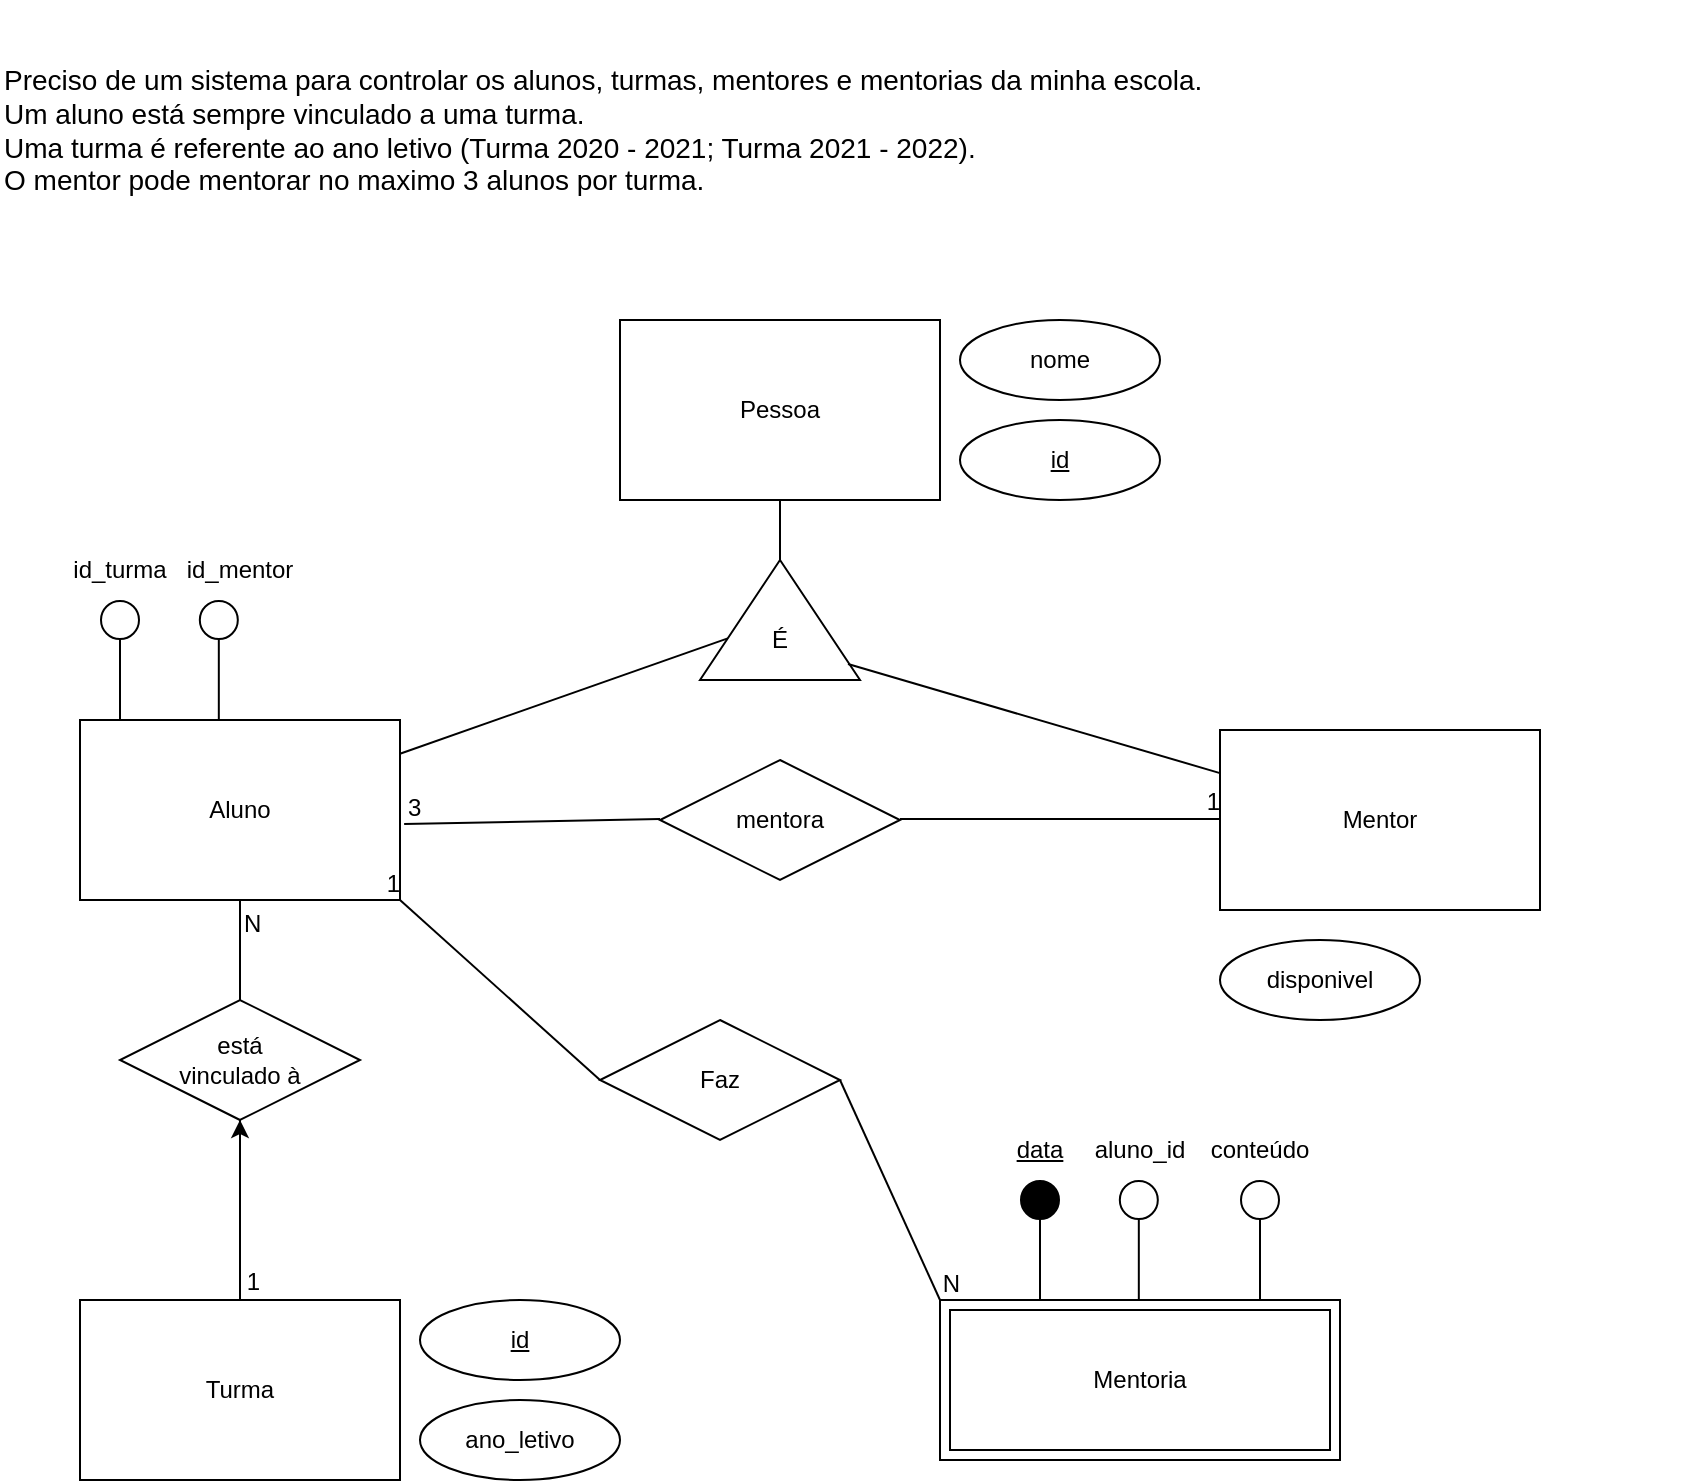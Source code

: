<mxfile version="14.5.9" type="github"><diagram id="DFs7KdWJiQCUr092RV4H" name="Page-2"><mxGraphModel dx="1136" dy="644" grid="1" gridSize="10" guides="1" tooltips="1" connect="1" arrows="1" fold="1" page="1" pageScale="1" pageWidth="827" pageHeight="1169" math="0" shadow="0"><root><mxCell id="0"/><mxCell id="1" parent="0"/><mxCell id="Z3gJZl96Js9K3rxOOWTj-1" value="&lt;div&gt;Aluno&lt;/div&gt;" style="whiteSpace=wrap;html=1;align=center;" vertex="1" parent="1"><mxGeometry x="460" y="490" width="160" height="90" as="geometry"/></mxCell><mxCell id="Z3gJZl96Js9K3rxOOWTj-2" value="Mentor" style="whiteSpace=wrap;html=1;align=center;" vertex="1" parent="1"><mxGeometry x="1030" y="495" width="160" height="90" as="geometry"/></mxCell><mxCell id="Z3gJZl96Js9K3rxOOWTj-3" value="" style="edgeStyle=orthogonalEdgeStyle;rounded=0;orthogonalLoop=1;jettySize=auto;html=1;" edge="1" parent="1" source="Z3gJZl96Js9K3rxOOWTj-4" target="Z3gJZl96Js9K3rxOOWTj-5"><mxGeometry relative="1" as="geometry"/></mxCell><mxCell id="Z3gJZl96Js9K3rxOOWTj-4" value="Turma" style="whiteSpace=wrap;html=1;align=center;" vertex="1" parent="1"><mxGeometry x="460" y="780" width="160" height="90" as="geometry"/></mxCell><mxCell id="Z3gJZl96Js9K3rxOOWTj-5" value="&lt;div&gt;está &lt;br&gt;&lt;/div&gt;&lt;div&gt;vinculado à&lt;/div&gt;" style="shape=rhombus;perimeter=rhombusPerimeter;whiteSpace=wrap;html=1;align=center;fillColor=#FFFFFF;direction=west;" vertex="1" parent="1"><mxGeometry x="480" y="630" width="120" height="60" as="geometry"/></mxCell><mxCell id="Z3gJZl96Js9K3rxOOWTj-6" value="" style="endArrow=none;html=1;rounded=0;startArrow=none;startFill=0;endFill=0;" edge="1" parent="1" source="Z3gJZl96Js9K3rxOOWTj-5" target="Z3gJZl96Js9K3rxOOWTj-4"><mxGeometry relative="1" as="geometry"><mxPoint x="540" y="220" as="sourcePoint"/><mxPoint x="730" y="220" as="targetPoint"/><Array as="points"><mxPoint x="540" y="720"/></Array></mxGeometry></mxCell><mxCell id="Z3gJZl96Js9K3rxOOWTj-7" value="1" style="resizable=0;html=1;align=right;verticalAlign=bottom;" connectable="0" vertex="1" parent="Z3gJZl96Js9K3rxOOWTj-6"><mxGeometry x="1" relative="1" as="geometry"><mxPoint x="10" y="-0.34" as="offset"/></mxGeometry></mxCell><mxCell id="Z3gJZl96Js9K3rxOOWTj-8" value="" style="endArrow=none;html=1;rounded=0;entryX=0.5;entryY=1;entryDx=0;entryDy=0;" edge="1" parent="1" source="Z3gJZl96Js9K3rxOOWTj-1" target="Z3gJZl96Js9K3rxOOWTj-5"><mxGeometry relative="1" as="geometry"><mxPoint x="730" y="490" as="sourcePoint"/><mxPoint x="890" y="490" as="targetPoint"/></mxGeometry></mxCell><mxCell id="Z3gJZl96Js9K3rxOOWTj-9" value="N" style="resizable=0;html=1;align=left;verticalAlign=bottom;" connectable="0" vertex="1" parent="Z3gJZl96Js9K3rxOOWTj-8"><mxGeometry x="-1" relative="1" as="geometry"><mxPoint y="20" as="offset"/></mxGeometry></mxCell><mxCell id="Z3gJZl96Js9K3rxOOWTj-10" value="mentora" style="shape=rhombus;perimeter=rhombusPerimeter;whiteSpace=wrap;html=1;align=center;fillColor=#FFFFFF;" vertex="1" parent="1"><mxGeometry x="750" y="510" width="120" height="60" as="geometry"/></mxCell><mxCell id="Z3gJZl96Js9K3rxOOWTj-11" value="" style="endArrow=none;html=1;rounded=0;" edge="1" parent="1"><mxGeometry relative="1" as="geometry"><mxPoint x="870" y="539.5" as="sourcePoint"/><mxPoint x="1030" y="539.5" as="targetPoint"/></mxGeometry></mxCell><mxCell id="Z3gJZl96Js9K3rxOOWTj-12" value="1" style="resizable=0;html=1;align=right;verticalAlign=bottom;" connectable="0" vertex="1" parent="Z3gJZl96Js9K3rxOOWTj-11"><mxGeometry x="1" relative="1" as="geometry"/></mxCell><mxCell id="Z3gJZl96Js9K3rxOOWTj-13" value="" style="endArrow=none;html=1;rounded=0;exitX=1.013;exitY=0.578;exitDx=0;exitDy=0;exitPerimeter=0;" edge="1" parent="1" source="Z3gJZl96Js9K3rxOOWTj-1"><mxGeometry relative="1" as="geometry"><mxPoint x="624" y="539.5" as="sourcePoint"/><mxPoint x="750" y="539.5" as="targetPoint"/></mxGeometry></mxCell><mxCell id="Z3gJZl96Js9K3rxOOWTj-14" value="3" style="resizable=0;html=1;align=left;verticalAlign=bottom;" connectable="0" vertex="1" parent="Z3gJZl96Js9K3rxOOWTj-13"><mxGeometry x="-1" relative="1" as="geometry"/></mxCell><mxCell id="Z3gJZl96Js9K3rxOOWTj-15" value="" style="resizable=0;html=1;align=right;verticalAlign=bottom;" connectable="0" vertex="1" parent="Z3gJZl96Js9K3rxOOWTj-13"><mxGeometry x="1" relative="1" as="geometry"/></mxCell><mxCell id="Z3gJZl96Js9K3rxOOWTj-16" value="&lt;u&gt;id&lt;/u&gt;" style="ellipse;whiteSpace=wrap;html=1;align=center;fillColor=#FFFFFF;" vertex="1" parent="1"><mxGeometry x="630" y="780" width="100" height="40" as="geometry"/></mxCell><mxCell id="Z3gJZl96Js9K3rxOOWTj-17" value="ano_letivo" style="ellipse;whiteSpace=wrap;html=1;align=center;fillColor=#FFFFFF;" vertex="1" parent="1"><mxGeometry x="630" y="830" width="100" height="40" as="geometry"/></mxCell><mxCell id="Z3gJZl96Js9K3rxOOWTj-18" value="&lt;u&gt;id&lt;/u&gt;" style="ellipse;whiteSpace=wrap;html=1;align=center;fillColor=#FFFFFF;" vertex="1" parent="1"><mxGeometry x="900" y="340" width="100" height="40" as="geometry"/></mxCell><mxCell id="Z3gJZl96Js9K3rxOOWTj-19" value="nome" style="ellipse;whiteSpace=wrap;html=1;align=center;fillColor=#FFFFFF;" vertex="1" parent="1"><mxGeometry x="900" y="290" width="100" height="40" as="geometry"/></mxCell><mxCell id="Z3gJZl96Js9K3rxOOWTj-20" value="disponivel" style="ellipse;whiteSpace=wrap;html=1;align=center;fillColor=#FFFFFF;" vertex="1" parent="1"><mxGeometry x="1030" y="600" width="100" height="40" as="geometry"/></mxCell><mxCell id="Z3gJZl96Js9K3rxOOWTj-21" value="Pessoa" style="whiteSpace=wrap;html=1;align=center;" vertex="1" parent="1"><mxGeometry x="730" y="290" width="160" height="90" as="geometry"/></mxCell><mxCell id="Z3gJZl96Js9K3rxOOWTj-22" value="" style="triangle;whiteSpace=wrap;html=1;fillColor=#FFFFFF;rotation=-90;" vertex="1" parent="1"><mxGeometry x="780" y="400" width="60" height="80" as="geometry"/></mxCell><mxCell id="Z3gJZl96Js9K3rxOOWTj-23" value="&lt;div&gt;É&lt;/div&gt;" style="text;html=1;strokeColor=none;fillColor=none;align=center;verticalAlign=middle;whiteSpace=wrap;rounded=0;" vertex="1" parent="1"><mxGeometry x="790" y="440" width="40" height="20" as="geometry"/></mxCell><mxCell id="Z3gJZl96Js9K3rxOOWTj-24" value="" style="endArrow=none;html=1;entryX=0.133;entryY=0.925;entryDx=0;entryDy=0;entryPerimeter=0;" edge="1" parent="1" source="Z3gJZl96Js9K3rxOOWTj-2" target="Z3gJZl96Js9K3rxOOWTj-22"><mxGeometry width="50" height="50" relative="1" as="geometry"><mxPoint x="790" y="530" as="sourcePoint"/><mxPoint x="840" y="480" as="targetPoint"/></mxGeometry></mxCell><mxCell id="Z3gJZl96Js9K3rxOOWTj-25" value="" style="endArrow=none;html=1;" edge="1" parent="1" source="Z3gJZl96Js9K3rxOOWTj-22" target="Z3gJZl96Js9K3rxOOWTj-1"><mxGeometry width="50" height="50" relative="1" as="geometry"><mxPoint x="650" y="370" as="sourcePoint"/><mxPoint x="700" y="510" as="targetPoint"/></mxGeometry></mxCell><mxCell id="Z3gJZl96Js9K3rxOOWTj-26" value="" style="endArrow=none;html=1;" edge="1" parent="1" source="Z3gJZl96Js9K3rxOOWTj-22" target="Z3gJZl96Js9K3rxOOWTj-21"><mxGeometry width="50" height="50" relative="1" as="geometry"><mxPoint x="860" y="450" as="sourcePoint"/><mxPoint x="910" y="400" as="targetPoint"/></mxGeometry></mxCell><mxCell id="Z3gJZl96Js9K3rxOOWTj-27" value="&lt;div style=&quot;font-size: 14px&quot;&gt;&lt;font style=&quot;font-size: 14px ; background-color: rgb(255 , 255 , 255)&quot;&gt;Preciso de um sistema para controlar os alunos, turmas, mentores e mentorias da minha escola.&lt;/font&gt;&lt;/div&gt;&lt;div style=&quot;font-size: 14px&quot;&gt;&lt;font style=&quot;font-size: 14px ; background-color: rgb(255 , 255 , 255)&quot;&gt;Um aluno está sempre vinculado a uma turma.&lt;/font&gt;&lt;/div&gt;&lt;div style=&quot;font-size: 14px&quot;&gt;&lt;font style=&quot;font-size: 14px ; background-color: rgb(255 , 255 , 255)&quot;&gt;Uma turma é referente ao ano letivo (Turma 2020 - 2021; Turma 2021 - 2022).&lt;/font&gt;&lt;/div&gt;&lt;div style=&quot;font-size: 14px&quot;&gt;&lt;font style=&quot;font-size: 14px ; background-color: rgb(255 , 255 , 255)&quot;&gt;O mentor pode mentorar no maximo 3 alunos por turma.&lt;/font&gt;&lt;/div&gt;" style="text;html=1;align=left;verticalAlign=middle;whiteSpace=wrap;rounded=0;" vertex="1" parent="1"><mxGeometry x="420" y="130" width="850" height="130" as="geometry"/></mxCell><mxCell id="Z3gJZl96Js9K3rxOOWTj-28" value="Mentoria" style="shape=ext;margin=3;double=1;whiteSpace=wrap;html=1;align=center;fillColor=none;" vertex="1" parent="1"><mxGeometry x="890" y="780" width="200" height="80" as="geometry"/></mxCell><mxCell id="Z3gJZl96Js9K3rxOOWTj-29" value="Faz" style="shape=rhombus;perimeter=rhombusPerimeter;whiteSpace=wrap;html=1;align=center;fillColor=none;" vertex="1" parent="1"><mxGeometry x="720" y="640" width="120" height="60" as="geometry"/></mxCell><mxCell id="Z3gJZl96Js9K3rxOOWTj-30" value="" style="endArrow=none;html=1;rounded=0;entryX=0;entryY=0;entryDx=0;entryDy=0;exitX=1;exitY=0.5;exitDx=0;exitDy=0;" edge="1" parent="1" source="Z3gJZl96Js9K3rxOOWTj-29" target="Z3gJZl96Js9K3rxOOWTj-28"><mxGeometry relative="1" as="geometry"><mxPoint x="730" y="720" as="sourcePoint"/><mxPoint x="890" y="720" as="targetPoint"/></mxGeometry></mxCell><mxCell id="Z3gJZl96Js9K3rxOOWTj-31" value="N" style="resizable=0;html=1;align=right;verticalAlign=bottom;" connectable="0" vertex="1" parent="Z3gJZl96Js9K3rxOOWTj-30"><mxGeometry x="1" relative="1" as="geometry"><mxPoint x="10.06" y="0.13" as="offset"/></mxGeometry></mxCell><mxCell id="Z3gJZl96Js9K3rxOOWTj-32" value="" style="endArrow=none;html=1;rounded=0;entryX=1;entryY=1;entryDx=0;entryDy=0;exitX=0;exitY=0.5;exitDx=0;exitDy=0;" edge="1" parent="1" source="Z3gJZl96Js9K3rxOOWTj-29" target="Z3gJZl96Js9K3rxOOWTj-1"><mxGeometry relative="1" as="geometry"><mxPoint x="950" y="740" as="sourcePoint"/><mxPoint x="890" y="720" as="targetPoint"/></mxGeometry></mxCell><mxCell id="Z3gJZl96Js9K3rxOOWTj-33" value="1" style="resizable=0;html=1;align=right;verticalAlign=bottom;" connectable="0" vertex="1" parent="Z3gJZl96Js9K3rxOOWTj-32"><mxGeometry x="1" relative="1" as="geometry"/></mxCell><mxCell id="Z3gJZl96Js9K3rxOOWTj-34" value="" style="endArrow=oval;html=1;endFill=1;strokeWidth=1;endSize=19;" edge="1" parent="1"><mxGeometry width="50" height="50" relative="1" as="geometry"><mxPoint x="940" y="780" as="sourcePoint"/><mxPoint x="940" y="730" as="targetPoint"/></mxGeometry></mxCell><mxCell id="Z3gJZl96Js9K3rxOOWTj-35" value="&lt;u&gt;data&lt;/u&gt;" style="text;html=1;strokeColor=none;fillColor=none;align=center;verticalAlign=middle;whiteSpace=wrap;rounded=0;" vertex="1" parent="1"><mxGeometry x="920" y="695" width="40" height="20" as="geometry"/></mxCell><mxCell id="Z3gJZl96Js9K3rxOOWTj-36" value="" style="endArrow=oval;html=1;endFill=0;strokeWidth=1;endSize=19;" edge="1" parent="1"><mxGeometry width="50" height="50" relative="1" as="geometry"><mxPoint x="989.41" y="780" as="sourcePoint"/><mxPoint x="989.41" y="730" as="targetPoint"/></mxGeometry></mxCell><mxCell id="Z3gJZl96Js9K3rxOOWTj-37" value="aluno_id" style="text;html=1;strokeColor=none;fillColor=none;align=center;verticalAlign=middle;whiteSpace=wrap;rounded=0;" vertex="1" parent="1"><mxGeometry x="970" y="695" width="40" height="20" as="geometry"/></mxCell><mxCell id="Z3gJZl96Js9K3rxOOWTj-38" value="" style="endArrow=oval;html=1;endFill=0;strokeWidth=1;endSize=19;" edge="1" parent="1"><mxGeometry width="50" height="50" relative="1" as="geometry"><mxPoint x="1050" y="780" as="sourcePoint"/><mxPoint x="1050" y="730" as="targetPoint"/></mxGeometry></mxCell><mxCell id="Z3gJZl96Js9K3rxOOWTj-39" value="conteúdo" style="text;html=1;strokeColor=none;fillColor=none;align=center;verticalAlign=middle;whiteSpace=wrap;rounded=0;" vertex="1" parent="1"><mxGeometry x="1030" y="695" width="40" height="20" as="geometry"/></mxCell><mxCell id="Z3gJZl96Js9K3rxOOWTj-40" value="" style="endArrow=oval;html=1;endFill=0;strokeWidth=1;endSize=19;" edge="1" parent="1"><mxGeometry width="50" height="50" relative="1" as="geometry"><mxPoint x="480" y="490" as="sourcePoint"/><mxPoint x="480" y="440" as="targetPoint"/></mxGeometry></mxCell><mxCell id="Z3gJZl96Js9K3rxOOWTj-41" value="id_turma" style="text;html=1;strokeColor=none;fillColor=none;align=center;verticalAlign=middle;whiteSpace=wrap;rounded=0;" vertex="1" parent="1"><mxGeometry x="460" y="405" width="40" height="20" as="geometry"/></mxCell><mxCell id="Z3gJZl96Js9K3rxOOWTj-42" value="" style="endArrow=oval;html=1;endFill=0;strokeWidth=1;endSize=19;" edge="1" parent="1"><mxGeometry width="50" height="50" relative="1" as="geometry"><mxPoint x="529.41" y="490" as="sourcePoint"/><mxPoint x="529.41" y="440" as="targetPoint"/></mxGeometry></mxCell><mxCell id="Z3gJZl96Js9K3rxOOWTj-43" value="id_mentor" style="text;html=1;strokeColor=none;fillColor=none;align=center;verticalAlign=middle;whiteSpace=wrap;rounded=0;" vertex="1" parent="1"><mxGeometry x="520" y="405" width="40" height="20" as="geometry"/></mxCell></root></mxGraphModel></diagram></mxfile>